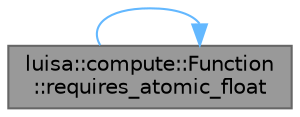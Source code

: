 digraph "luisa::compute::Function::requires_atomic_float"
{
 // LATEX_PDF_SIZE
  bgcolor="transparent";
  edge [fontname=Helvetica,fontsize=10,labelfontname=Helvetica,labelfontsize=10];
  node [fontname=Helvetica,fontsize=10,shape=box,height=0.2,width=0.4];
  rankdir="LR";
  Node1 [id="Node000001",label="luisa::compute::Function\l::requires_atomic_float",height=0.2,width=0.4,color="gray40", fillcolor="grey60", style="filled", fontcolor="black",tooltip="Return whether the function requires atomic float operations"];
  Node1 -> Node1 [id="edge1_Node000001_Node000001",color="steelblue1",style="solid",tooltip=" "];
}
